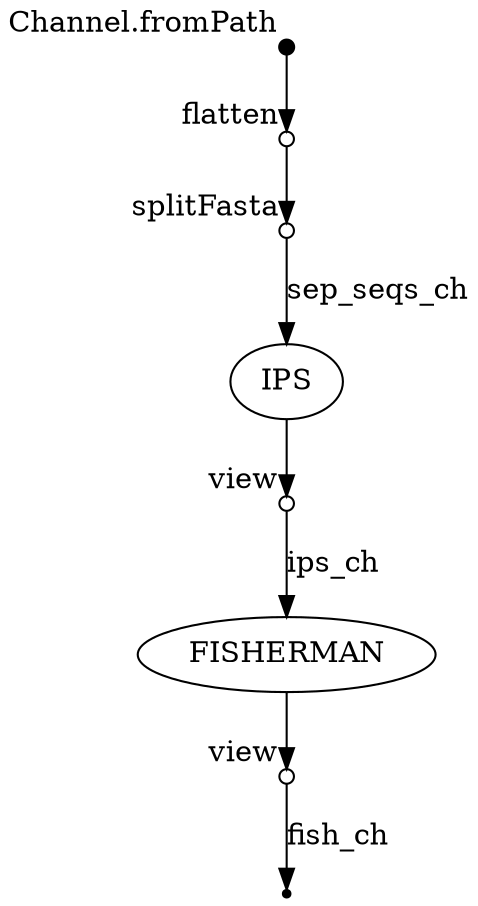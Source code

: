 digraph "flowchart" {
p0 [shape=point,label="",fixedsize=true,width=0.1,xlabel="Channel.fromPath"];
p1 [shape=circle,label="",fixedsize=true,width=0.1,xlabel="flatten"];
p0 -> p1;

p1 [shape=circle,label="",fixedsize=true,width=0.1,xlabel="flatten"];
p2 [shape=circle,label="",fixedsize=true,width=0.1,xlabel="splitFasta"];
p1 -> p2;

p2 [shape=circle,label="",fixedsize=true,width=0.1,xlabel="splitFasta"];
p3 [label="IPS"];
p2 -> p3 [label="sep_seqs_ch"];

p3 [label="IPS"];
p4 [shape=circle,label="",fixedsize=true,width=0.1,xlabel="view"];
p3 -> p4;

p4 [shape=circle,label="",fixedsize=true,width=0.1,xlabel="view"];
p5 [label="FISHERMAN"];
p4 -> p5 [label="ips_ch"];

p5 [label="FISHERMAN"];
p6 [shape=circle,label="",fixedsize=true,width=0.1,xlabel="view"];
p5 -> p6;

p6 [shape=circle,label="",fixedsize=true,width=0.1,xlabel="view"];
p7 [shape=point];
p6 -> p7 [label="fish_ch"];

}
